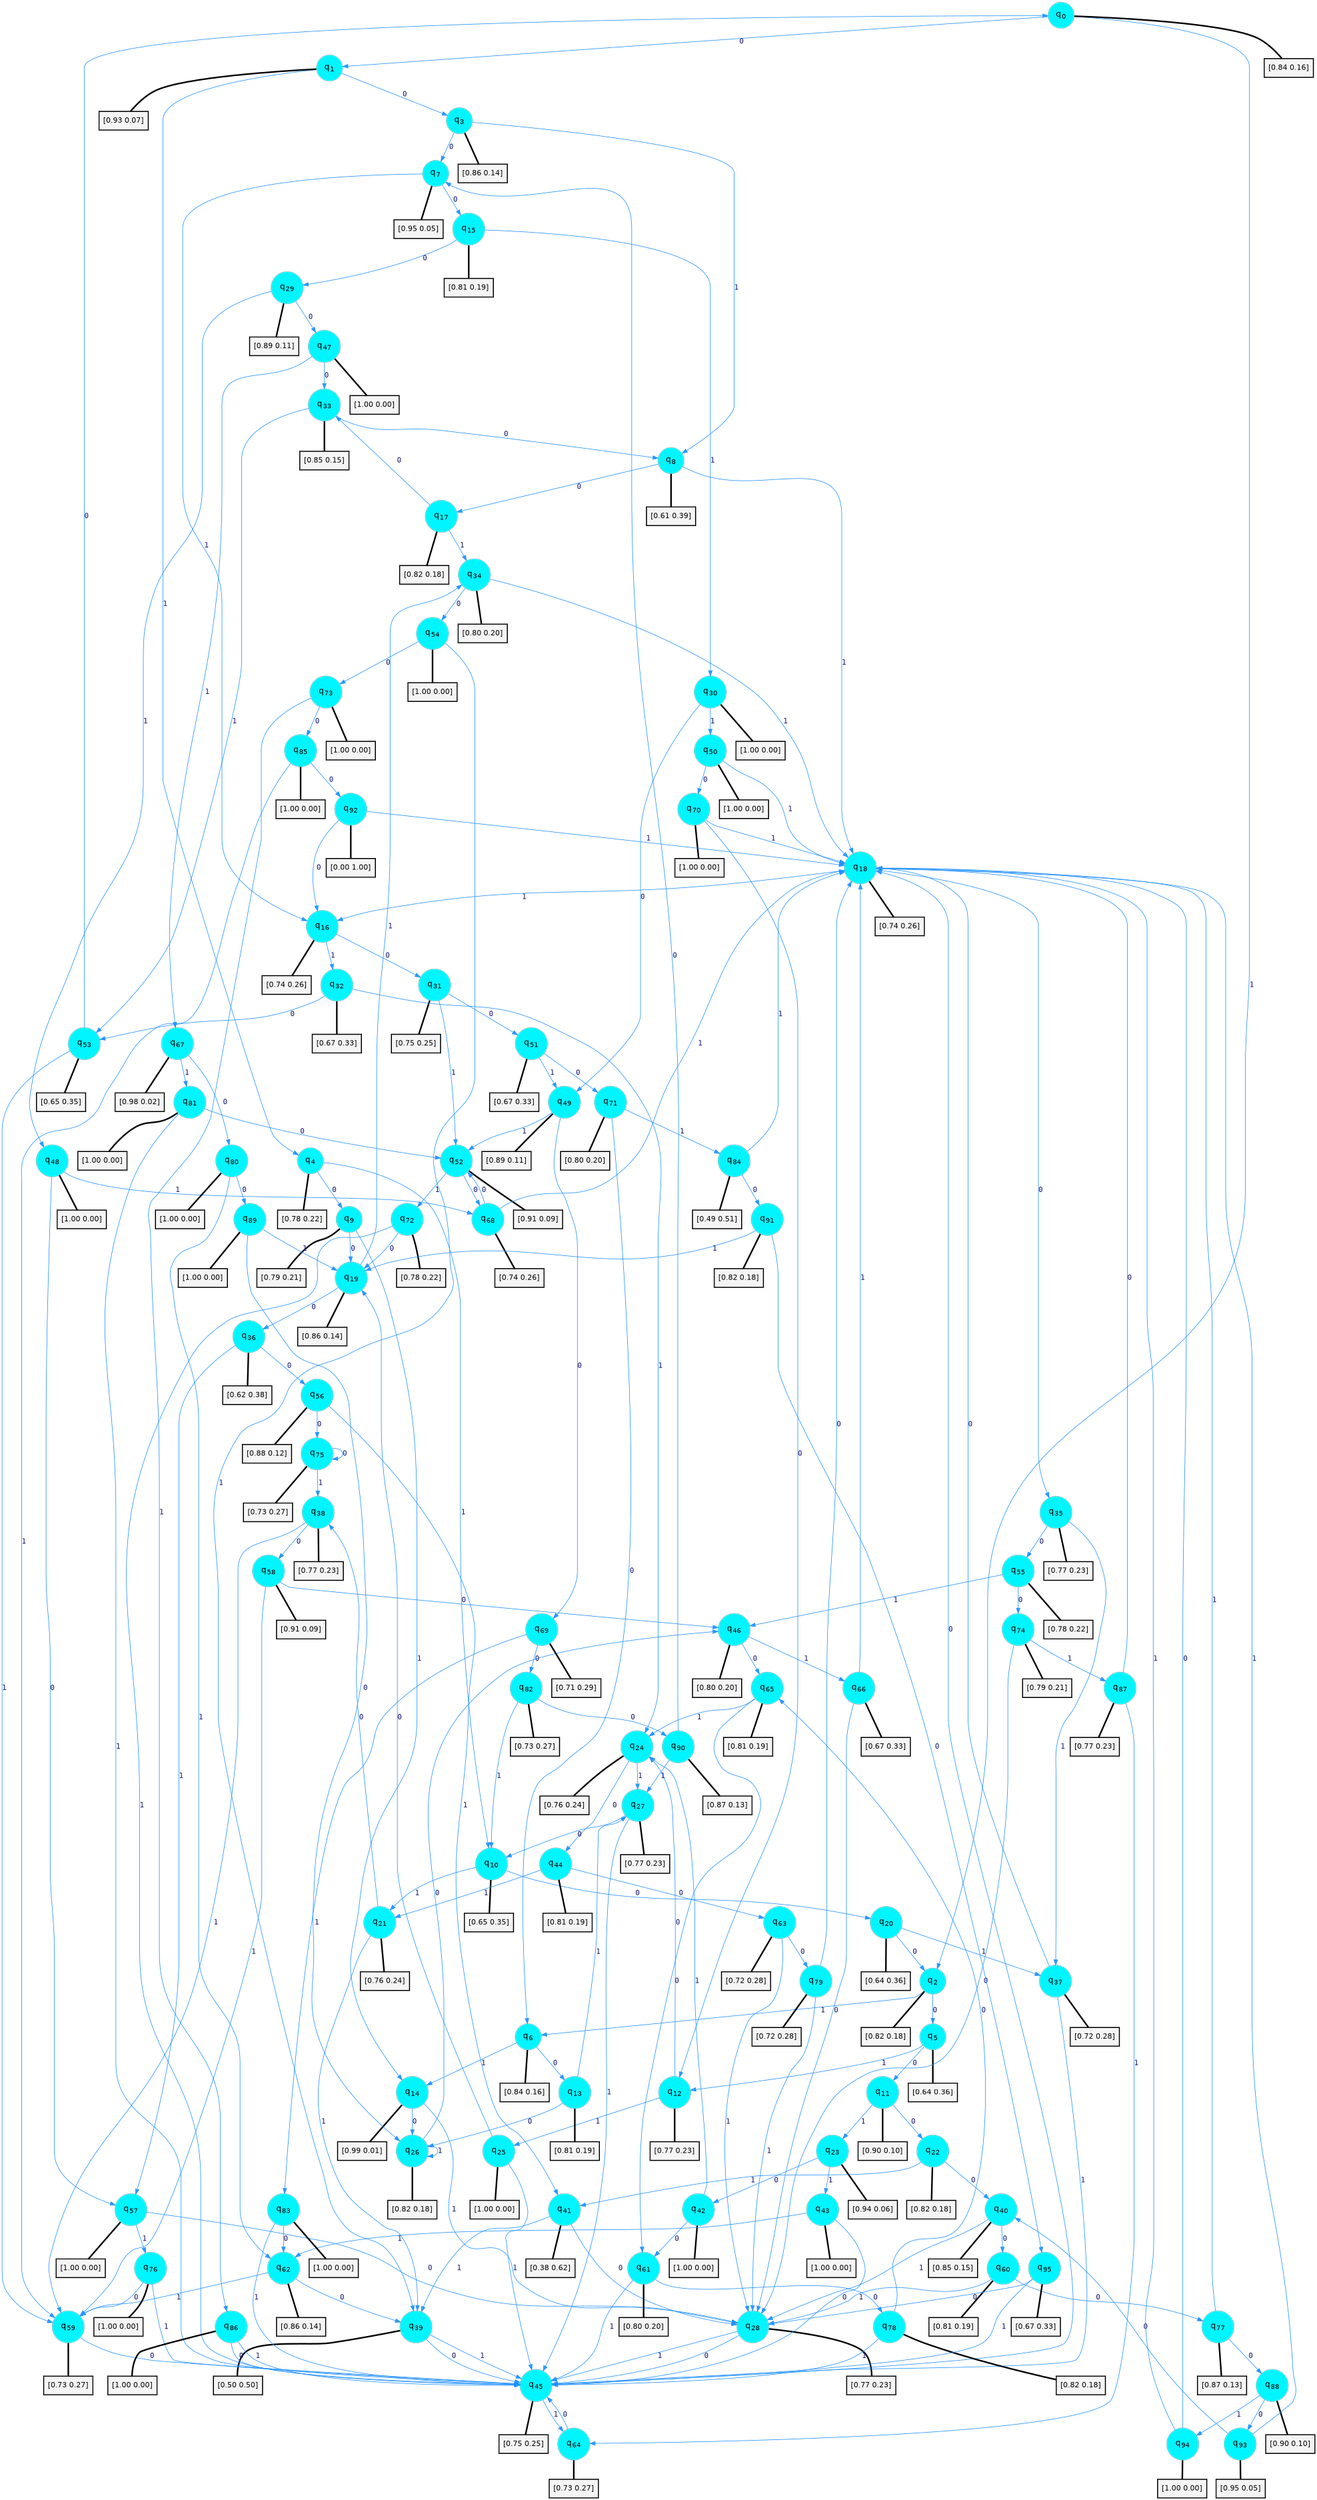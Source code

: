 digraph G {
graph [
bgcolor=transparent, dpi=300, rankdir=TD, size="40,25"];
node [
color=gray, fillcolor=turquoise1, fontcolor=black, fontname=Helvetica, fontsize=16, fontweight=bold, shape=circle, style=filled];
edge [
arrowsize=1, color=dodgerblue1, fontcolor=midnightblue, fontname=courier, fontweight=bold, penwidth=1, style=solid, weight=20];
0[label=<q<SUB>0</SUB>>];
1[label=<q<SUB>1</SUB>>];
2[label=<q<SUB>2</SUB>>];
3[label=<q<SUB>3</SUB>>];
4[label=<q<SUB>4</SUB>>];
5[label=<q<SUB>5</SUB>>];
6[label=<q<SUB>6</SUB>>];
7[label=<q<SUB>7</SUB>>];
8[label=<q<SUB>8</SUB>>];
9[label=<q<SUB>9</SUB>>];
10[label=<q<SUB>10</SUB>>];
11[label=<q<SUB>11</SUB>>];
12[label=<q<SUB>12</SUB>>];
13[label=<q<SUB>13</SUB>>];
14[label=<q<SUB>14</SUB>>];
15[label=<q<SUB>15</SUB>>];
16[label=<q<SUB>16</SUB>>];
17[label=<q<SUB>17</SUB>>];
18[label=<q<SUB>18</SUB>>];
19[label=<q<SUB>19</SUB>>];
20[label=<q<SUB>20</SUB>>];
21[label=<q<SUB>21</SUB>>];
22[label=<q<SUB>22</SUB>>];
23[label=<q<SUB>23</SUB>>];
24[label=<q<SUB>24</SUB>>];
25[label=<q<SUB>25</SUB>>];
26[label=<q<SUB>26</SUB>>];
27[label=<q<SUB>27</SUB>>];
28[label=<q<SUB>28</SUB>>];
29[label=<q<SUB>29</SUB>>];
30[label=<q<SUB>30</SUB>>];
31[label=<q<SUB>31</SUB>>];
32[label=<q<SUB>32</SUB>>];
33[label=<q<SUB>33</SUB>>];
34[label=<q<SUB>34</SUB>>];
35[label=<q<SUB>35</SUB>>];
36[label=<q<SUB>36</SUB>>];
37[label=<q<SUB>37</SUB>>];
38[label=<q<SUB>38</SUB>>];
39[label=<q<SUB>39</SUB>>];
40[label=<q<SUB>40</SUB>>];
41[label=<q<SUB>41</SUB>>];
42[label=<q<SUB>42</SUB>>];
43[label=<q<SUB>43</SUB>>];
44[label=<q<SUB>44</SUB>>];
45[label=<q<SUB>45</SUB>>];
46[label=<q<SUB>46</SUB>>];
47[label=<q<SUB>47</SUB>>];
48[label=<q<SUB>48</SUB>>];
49[label=<q<SUB>49</SUB>>];
50[label=<q<SUB>50</SUB>>];
51[label=<q<SUB>51</SUB>>];
52[label=<q<SUB>52</SUB>>];
53[label=<q<SUB>53</SUB>>];
54[label=<q<SUB>54</SUB>>];
55[label=<q<SUB>55</SUB>>];
56[label=<q<SUB>56</SUB>>];
57[label=<q<SUB>57</SUB>>];
58[label=<q<SUB>58</SUB>>];
59[label=<q<SUB>59</SUB>>];
60[label=<q<SUB>60</SUB>>];
61[label=<q<SUB>61</SUB>>];
62[label=<q<SUB>62</SUB>>];
63[label=<q<SUB>63</SUB>>];
64[label=<q<SUB>64</SUB>>];
65[label=<q<SUB>65</SUB>>];
66[label=<q<SUB>66</SUB>>];
67[label=<q<SUB>67</SUB>>];
68[label=<q<SUB>68</SUB>>];
69[label=<q<SUB>69</SUB>>];
70[label=<q<SUB>70</SUB>>];
71[label=<q<SUB>71</SUB>>];
72[label=<q<SUB>72</SUB>>];
73[label=<q<SUB>73</SUB>>];
74[label=<q<SUB>74</SUB>>];
75[label=<q<SUB>75</SUB>>];
76[label=<q<SUB>76</SUB>>];
77[label=<q<SUB>77</SUB>>];
78[label=<q<SUB>78</SUB>>];
79[label=<q<SUB>79</SUB>>];
80[label=<q<SUB>80</SUB>>];
81[label=<q<SUB>81</SUB>>];
82[label=<q<SUB>82</SUB>>];
83[label=<q<SUB>83</SUB>>];
84[label=<q<SUB>84</SUB>>];
85[label=<q<SUB>85</SUB>>];
86[label=<q<SUB>86</SUB>>];
87[label=<q<SUB>87</SUB>>];
88[label=<q<SUB>88</SUB>>];
89[label=<q<SUB>89</SUB>>];
90[label=<q<SUB>90</SUB>>];
91[label=<q<SUB>91</SUB>>];
92[label=<q<SUB>92</SUB>>];
93[label=<q<SUB>93</SUB>>];
94[label=<q<SUB>94</SUB>>];
95[label=<q<SUB>95</SUB>>];
96[label="[0.84 0.16]", shape=box,fontcolor=black, fontname=Helvetica, fontsize=14, penwidth=2, fillcolor=whitesmoke,color=black];
97[label="[0.93 0.07]", shape=box,fontcolor=black, fontname=Helvetica, fontsize=14, penwidth=2, fillcolor=whitesmoke,color=black];
98[label="[0.82 0.18]", shape=box,fontcolor=black, fontname=Helvetica, fontsize=14, penwidth=2, fillcolor=whitesmoke,color=black];
99[label="[0.86 0.14]", shape=box,fontcolor=black, fontname=Helvetica, fontsize=14, penwidth=2, fillcolor=whitesmoke,color=black];
100[label="[0.78 0.22]", shape=box,fontcolor=black, fontname=Helvetica, fontsize=14, penwidth=2, fillcolor=whitesmoke,color=black];
101[label="[0.64 0.36]", shape=box,fontcolor=black, fontname=Helvetica, fontsize=14, penwidth=2, fillcolor=whitesmoke,color=black];
102[label="[0.84 0.16]", shape=box,fontcolor=black, fontname=Helvetica, fontsize=14, penwidth=2, fillcolor=whitesmoke,color=black];
103[label="[0.95 0.05]", shape=box,fontcolor=black, fontname=Helvetica, fontsize=14, penwidth=2, fillcolor=whitesmoke,color=black];
104[label="[0.61 0.39]", shape=box,fontcolor=black, fontname=Helvetica, fontsize=14, penwidth=2, fillcolor=whitesmoke,color=black];
105[label="[0.79 0.21]", shape=box,fontcolor=black, fontname=Helvetica, fontsize=14, penwidth=2, fillcolor=whitesmoke,color=black];
106[label="[0.65 0.35]", shape=box,fontcolor=black, fontname=Helvetica, fontsize=14, penwidth=2, fillcolor=whitesmoke,color=black];
107[label="[0.90 0.10]", shape=box,fontcolor=black, fontname=Helvetica, fontsize=14, penwidth=2, fillcolor=whitesmoke,color=black];
108[label="[0.77 0.23]", shape=box,fontcolor=black, fontname=Helvetica, fontsize=14, penwidth=2, fillcolor=whitesmoke,color=black];
109[label="[0.81 0.19]", shape=box,fontcolor=black, fontname=Helvetica, fontsize=14, penwidth=2, fillcolor=whitesmoke,color=black];
110[label="[0.99 0.01]", shape=box,fontcolor=black, fontname=Helvetica, fontsize=14, penwidth=2, fillcolor=whitesmoke,color=black];
111[label="[0.81 0.19]", shape=box,fontcolor=black, fontname=Helvetica, fontsize=14, penwidth=2, fillcolor=whitesmoke,color=black];
112[label="[0.74 0.26]", shape=box,fontcolor=black, fontname=Helvetica, fontsize=14, penwidth=2, fillcolor=whitesmoke,color=black];
113[label="[0.82 0.18]", shape=box,fontcolor=black, fontname=Helvetica, fontsize=14, penwidth=2, fillcolor=whitesmoke,color=black];
114[label="[0.74 0.26]", shape=box,fontcolor=black, fontname=Helvetica, fontsize=14, penwidth=2, fillcolor=whitesmoke,color=black];
115[label="[0.86 0.14]", shape=box,fontcolor=black, fontname=Helvetica, fontsize=14, penwidth=2, fillcolor=whitesmoke,color=black];
116[label="[0.64 0.36]", shape=box,fontcolor=black, fontname=Helvetica, fontsize=14, penwidth=2, fillcolor=whitesmoke,color=black];
117[label="[0.76 0.24]", shape=box,fontcolor=black, fontname=Helvetica, fontsize=14, penwidth=2, fillcolor=whitesmoke,color=black];
118[label="[0.82 0.18]", shape=box,fontcolor=black, fontname=Helvetica, fontsize=14, penwidth=2, fillcolor=whitesmoke,color=black];
119[label="[0.94 0.06]", shape=box,fontcolor=black, fontname=Helvetica, fontsize=14, penwidth=2, fillcolor=whitesmoke,color=black];
120[label="[0.76 0.24]", shape=box,fontcolor=black, fontname=Helvetica, fontsize=14, penwidth=2, fillcolor=whitesmoke,color=black];
121[label="[1.00 0.00]", shape=box,fontcolor=black, fontname=Helvetica, fontsize=14, penwidth=2, fillcolor=whitesmoke,color=black];
122[label="[0.82 0.18]", shape=box,fontcolor=black, fontname=Helvetica, fontsize=14, penwidth=2, fillcolor=whitesmoke,color=black];
123[label="[0.77 0.23]", shape=box,fontcolor=black, fontname=Helvetica, fontsize=14, penwidth=2, fillcolor=whitesmoke,color=black];
124[label="[0.77 0.23]", shape=box,fontcolor=black, fontname=Helvetica, fontsize=14, penwidth=2, fillcolor=whitesmoke,color=black];
125[label="[0.89 0.11]", shape=box,fontcolor=black, fontname=Helvetica, fontsize=14, penwidth=2, fillcolor=whitesmoke,color=black];
126[label="[1.00 0.00]", shape=box,fontcolor=black, fontname=Helvetica, fontsize=14, penwidth=2, fillcolor=whitesmoke,color=black];
127[label="[0.75 0.25]", shape=box,fontcolor=black, fontname=Helvetica, fontsize=14, penwidth=2, fillcolor=whitesmoke,color=black];
128[label="[0.67 0.33]", shape=box,fontcolor=black, fontname=Helvetica, fontsize=14, penwidth=2, fillcolor=whitesmoke,color=black];
129[label="[0.85 0.15]", shape=box,fontcolor=black, fontname=Helvetica, fontsize=14, penwidth=2, fillcolor=whitesmoke,color=black];
130[label="[0.80 0.20]", shape=box,fontcolor=black, fontname=Helvetica, fontsize=14, penwidth=2, fillcolor=whitesmoke,color=black];
131[label="[0.77 0.23]", shape=box,fontcolor=black, fontname=Helvetica, fontsize=14, penwidth=2, fillcolor=whitesmoke,color=black];
132[label="[0.62 0.38]", shape=box,fontcolor=black, fontname=Helvetica, fontsize=14, penwidth=2, fillcolor=whitesmoke,color=black];
133[label="[0.72 0.28]", shape=box,fontcolor=black, fontname=Helvetica, fontsize=14, penwidth=2, fillcolor=whitesmoke,color=black];
134[label="[0.77 0.23]", shape=box,fontcolor=black, fontname=Helvetica, fontsize=14, penwidth=2, fillcolor=whitesmoke,color=black];
135[label="[0.50 0.50]", shape=box,fontcolor=black, fontname=Helvetica, fontsize=14, penwidth=2, fillcolor=whitesmoke,color=black];
136[label="[0.85 0.15]", shape=box,fontcolor=black, fontname=Helvetica, fontsize=14, penwidth=2, fillcolor=whitesmoke,color=black];
137[label="[0.38 0.62]", shape=box,fontcolor=black, fontname=Helvetica, fontsize=14, penwidth=2, fillcolor=whitesmoke,color=black];
138[label="[1.00 0.00]", shape=box,fontcolor=black, fontname=Helvetica, fontsize=14, penwidth=2, fillcolor=whitesmoke,color=black];
139[label="[1.00 0.00]", shape=box,fontcolor=black, fontname=Helvetica, fontsize=14, penwidth=2, fillcolor=whitesmoke,color=black];
140[label="[0.81 0.19]", shape=box,fontcolor=black, fontname=Helvetica, fontsize=14, penwidth=2, fillcolor=whitesmoke,color=black];
141[label="[0.75 0.25]", shape=box,fontcolor=black, fontname=Helvetica, fontsize=14, penwidth=2, fillcolor=whitesmoke,color=black];
142[label="[0.80 0.20]", shape=box,fontcolor=black, fontname=Helvetica, fontsize=14, penwidth=2, fillcolor=whitesmoke,color=black];
143[label="[1.00 0.00]", shape=box,fontcolor=black, fontname=Helvetica, fontsize=14, penwidth=2, fillcolor=whitesmoke,color=black];
144[label="[1.00 0.00]", shape=box,fontcolor=black, fontname=Helvetica, fontsize=14, penwidth=2, fillcolor=whitesmoke,color=black];
145[label="[0.89 0.11]", shape=box,fontcolor=black, fontname=Helvetica, fontsize=14, penwidth=2, fillcolor=whitesmoke,color=black];
146[label="[1.00 0.00]", shape=box,fontcolor=black, fontname=Helvetica, fontsize=14, penwidth=2, fillcolor=whitesmoke,color=black];
147[label="[0.67 0.33]", shape=box,fontcolor=black, fontname=Helvetica, fontsize=14, penwidth=2, fillcolor=whitesmoke,color=black];
148[label="[0.91 0.09]", shape=box,fontcolor=black, fontname=Helvetica, fontsize=14, penwidth=2, fillcolor=whitesmoke,color=black];
149[label="[0.65 0.35]", shape=box,fontcolor=black, fontname=Helvetica, fontsize=14, penwidth=2, fillcolor=whitesmoke,color=black];
150[label="[1.00 0.00]", shape=box,fontcolor=black, fontname=Helvetica, fontsize=14, penwidth=2, fillcolor=whitesmoke,color=black];
151[label="[0.78 0.22]", shape=box,fontcolor=black, fontname=Helvetica, fontsize=14, penwidth=2, fillcolor=whitesmoke,color=black];
152[label="[0.88 0.12]", shape=box,fontcolor=black, fontname=Helvetica, fontsize=14, penwidth=2, fillcolor=whitesmoke,color=black];
153[label="[1.00 0.00]", shape=box,fontcolor=black, fontname=Helvetica, fontsize=14, penwidth=2, fillcolor=whitesmoke,color=black];
154[label="[0.91 0.09]", shape=box,fontcolor=black, fontname=Helvetica, fontsize=14, penwidth=2, fillcolor=whitesmoke,color=black];
155[label="[0.73 0.27]", shape=box,fontcolor=black, fontname=Helvetica, fontsize=14, penwidth=2, fillcolor=whitesmoke,color=black];
156[label="[0.81 0.19]", shape=box,fontcolor=black, fontname=Helvetica, fontsize=14, penwidth=2, fillcolor=whitesmoke,color=black];
157[label="[0.80 0.20]", shape=box,fontcolor=black, fontname=Helvetica, fontsize=14, penwidth=2, fillcolor=whitesmoke,color=black];
158[label="[0.86 0.14]", shape=box,fontcolor=black, fontname=Helvetica, fontsize=14, penwidth=2, fillcolor=whitesmoke,color=black];
159[label="[0.72 0.28]", shape=box,fontcolor=black, fontname=Helvetica, fontsize=14, penwidth=2, fillcolor=whitesmoke,color=black];
160[label="[0.73 0.27]", shape=box,fontcolor=black, fontname=Helvetica, fontsize=14, penwidth=2, fillcolor=whitesmoke,color=black];
161[label="[0.81 0.19]", shape=box,fontcolor=black, fontname=Helvetica, fontsize=14, penwidth=2, fillcolor=whitesmoke,color=black];
162[label="[0.67 0.33]", shape=box,fontcolor=black, fontname=Helvetica, fontsize=14, penwidth=2, fillcolor=whitesmoke,color=black];
163[label="[0.98 0.02]", shape=box,fontcolor=black, fontname=Helvetica, fontsize=14, penwidth=2, fillcolor=whitesmoke,color=black];
164[label="[0.74 0.26]", shape=box,fontcolor=black, fontname=Helvetica, fontsize=14, penwidth=2, fillcolor=whitesmoke,color=black];
165[label="[0.71 0.29]", shape=box,fontcolor=black, fontname=Helvetica, fontsize=14, penwidth=2, fillcolor=whitesmoke,color=black];
166[label="[1.00 0.00]", shape=box,fontcolor=black, fontname=Helvetica, fontsize=14, penwidth=2, fillcolor=whitesmoke,color=black];
167[label="[0.80 0.20]", shape=box,fontcolor=black, fontname=Helvetica, fontsize=14, penwidth=2, fillcolor=whitesmoke,color=black];
168[label="[0.78 0.22]", shape=box,fontcolor=black, fontname=Helvetica, fontsize=14, penwidth=2, fillcolor=whitesmoke,color=black];
169[label="[1.00 0.00]", shape=box,fontcolor=black, fontname=Helvetica, fontsize=14, penwidth=2, fillcolor=whitesmoke,color=black];
170[label="[0.79 0.21]", shape=box,fontcolor=black, fontname=Helvetica, fontsize=14, penwidth=2, fillcolor=whitesmoke,color=black];
171[label="[0.73 0.27]", shape=box,fontcolor=black, fontname=Helvetica, fontsize=14, penwidth=2, fillcolor=whitesmoke,color=black];
172[label="[1.00 0.00]", shape=box,fontcolor=black, fontname=Helvetica, fontsize=14, penwidth=2, fillcolor=whitesmoke,color=black];
173[label="[0.87 0.13]", shape=box,fontcolor=black, fontname=Helvetica, fontsize=14, penwidth=2, fillcolor=whitesmoke,color=black];
174[label="[0.82 0.18]", shape=box,fontcolor=black, fontname=Helvetica, fontsize=14, penwidth=2, fillcolor=whitesmoke,color=black];
175[label="[0.72 0.28]", shape=box,fontcolor=black, fontname=Helvetica, fontsize=14, penwidth=2, fillcolor=whitesmoke,color=black];
176[label="[1.00 0.00]", shape=box,fontcolor=black, fontname=Helvetica, fontsize=14, penwidth=2, fillcolor=whitesmoke,color=black];
177[label="[1.00 0.00]", shape=box,fontcolor=black, fontname=Helvetica, fontsize=14, penwidth=2, fillcolor=whitesmoke,color=black];
178[label="[0.73 0.27]", shape=box,fontcolor=black, fontname=Helvetica, fontsize=14, penwidth=2, fillcolor=whitesmoke,color=black];
179[label="[1.00 0.00]", shape=box,fontcolor=black, fontname=Helvetica, fontsize=14, penwidth=2, fillcolor=whitesmoke,color=black];
180[label="[0.49 0.51]", shape=box,fontcolor=black, fontname=Helvetica, fontsize=14, penwidth=2, fillcolor=whitesmoke,color=black];
181[label="[1.00 0.00]", shape=box,fontcolor=black, fontname=Helvetica, fontsize=14, penwidth=2, fillcolor=whitesmoke,color=black];
182[label="[1.00 0.00]", shape=box,fontcolor=black, fontname=Helvetica, fontsize=14, penwidth=2, fillcolor=whitesmoke,color=black];
183[label="[0.77 0.23]", shape=box,fontcolor=black, fontname=Helvetica, fontsize=14, penwidth=2, fillcolor=whitesmoke,color=black];
184[label="[0.90 0.10]", shape=box,fontcolor=black, fontname=Helvetica, fontsize=14, penwidth=2, fillcolor=whitesmoke,color=black];
185[label="[1.00 0.00]", shape=box,fontcolor=black, fontname=Helvetica, fontsize=14, penwidth=2, fillcolor=whitesmoke,color=black];
186[label="[0.87 0.13]", shape=box,fontcolor=black, fontname=Helvetica, fontsize=14, penwidth=2, fillcolor=whitesmoke,color=black];
187[label="[0.82 0.18]", shape=box,fontcolor=black, fontname=Helvetica, fontsize=14, penwidth=2, fillcolor=whitesmoke,color=black];
188[label="[0.00 1.00]", shape=box,fontcolor=black, fontname=Helvetica, fontsize=14, penwidth=2, fillcolor=whitesmoke,color=black];
189[label="[0.95 0.05]", shape=box,fontcolor=black, fontname=Helvetica, fontsize=14, penwidth=2, fillcolor=whitesmoke,color=black];
190[label="[1.00 0.00]", shape=box,fontcolor=black, fontname=Helvetica, fontsize=14, penwidth=2, fillcolor=whitesmoke,color=black];
191[label="[0.67 0.33]", shape=box,fontcolor=black, fontname=Helvetica, fontsize=14, penwidth=2, fillcolor=whitesmoke,color=black];
0->1 [label=0];
0->2 [label=1];
0->96 [arrowhead=none, penwidth=3,color=black];
1->3 [label=0];
1->4 [label=1];
1->97 [arrowhead=none, penwidth=3,color=black];
2->5 [label=0];
2->6 [label=1];
2->98 [arrowhead=none, penwidth=3,color=black];
3->7 [label=0];
3->8 [label=1];
3->99 [arrowhead=none, penwidth=3,color=black];
4->9 [label=0];
4->10 [label=1];
4->100 [arrowhead=none, penwidth=3,color=black];
5->11 [label=0];
5->12 [label=1];
5->101 [arrowhead=none, penwidth=3,color=black];
6->13 [label=0];
6->14 [label=1];
6->102 [arrowhead=none, penwidth=3,color=black];
7->15 [label=0];
7->16 [label=1];
7->103 [arrowhead=none, penwidth=3,color=black];
8->17 [label=0];
8->18 [label=1];
8->104 [arrowhead=none, penwidth=3,color=black];
9->19 [label=0];
9->14 [label=1];
9->105 [arrowhead=none, penwidth=3,color=black];
10->20 [label=0];
10->21 [label=1];
10->106 [arrowhead=none, penwidth=3,color=black];
11->22 [label=0];
11->23 [label=1];
11->107 [arrowhead=none, penwidth=3,color=black];
12->24 [label=0];
12->25 [label=1];
12->108 [arrowhead=none, penwidth=3,color=black];
13->26 [label=0];
13->27 [label=1];
13->109 [arrowhead=none, penwidth=3,color=black];
14->26 [label=0];
14->28 [label=1];
14->110 [arrowhead=none, penwidth=3,color=black];
15->29 [label=0];
15->30 [label=1];
15->111 [arrowhead=none, penwidth=3,color=black];
16->31 [label=0];
16->32 [label=1];
16->112 [arrowhead=none, penwidth=3,color=black];
17->33 [label=0];
17->34 [label=1];
17->113 [arrowhead=none, penwidth=3,color=black];
18->35 [label=0];
18->16 [label=1];
18->114 [arrowhead=none, penwidth=3,color=black];
19->36 [label=0];
19->34 [label=1];
19->115 [arrowhead=none, penwidth=3,color=black];
20->2 [label=0];
20->37 [label=1];
20->116 [arrowhead=none, penwidth=3,color=black];
21->38 [label=0];
21->39 [label=1];
21->117 [arrowhead=none, penwidth=3,color=black];
22->40 [label=0];
22->41 [label=1];
22->118 [arrowhead=none, penwidth=3,color=black];
23->42 [label=0];
23->43 [label=1];
23->119 [arrowhead=none, penwidth=3,color=black];
24->44 [label=0];
24->27 [label=1];
24->120 [arrowhead=none, penwidth=3,color=black];
25->19 [label=0];
25->45 [label=1];
25->121 [arrowhead=none, penwidth=3,color=black];
26->46 [label=0];
26->26 [label=1];
26->122 [arrowhead=none, penwidth=3,color=black];
27->10 [label=0];
27->45 [label=1];
27->123 [arrowhead=none, penwidth=3,color=black];
28->45 [label=0];
28->45 [label=1];
28->124 [arrowhead=none, penwidth=3,color=black];
29->47 [label=0];
29->48 [label=1];
29->125 [arrowhead=none, penwidth=3,color=black];
30->49 [label=0];
30->50 [label=1];
30->126 [arrowhead=none, penwidth=3,color=black];
31->51 [label=0];
31->52 [label=1];
31->127 [arrowhead=none, penwidth=3,color=black];
32->53 [label=0];
32->24 [label=1];
32->128 [arrowhead=none, penwidth=3,color=black];
33->8 [label=0];
33->53 [label=1];
33->129 [arrowhead=none, penwidth=3,color=black];
34->54 [label=0];
34->18 [label=1];
34->130 [arrowhead=none, penwidth=3,color=black];
35->55 [label=0];
35->37 [label=1];
35->131 [arrowhead=none, penwidth=3,color=black];
36->56 [label=0];
36->57 [label=1];
36->132 [arrowhead=none, penwidth=3,color=black];
37->18 [label=0];
37->45 [label=1];
37->133 [arrowhead=none, penwidth=3,color=black];
38->58 [label=0];
38->59 [label=1];
38->134 [arrowhead=none, penwidth=3,color=black];
39->45 [label=0];
39->45 [label=1];
39->135 [arrowhead=none, penwidth=3,color=black];
40->60 [label=0];
40->28 [label=1];
40->136 [arrowhead=none, penwidth=3,color=black];
41->28 [label=0];
41->39 [label=1];
41->137 [arrowhead=none, penwidth=3,color=black];
42->61 [label=0];
42->24 [label=1];
42->138 [arrowhead=none, penwidth=3,color=black];
43->45 [label=0];
43->62 [label=1];
43->139 [arrowhead=none, penwidth=3,color=black];
44->63 [label=0];
44->21 [label=1];
44->140 [arrowhead=none, penwidth=3,color=black];
45->18 [label=0];
45->64 [label=1];
45->141 [arrowhead=none, penwidth=3,color=black];
46->65 [label=0];
46->66 [label=1];
46->142 [arrowhead=none, penwidth=3,color=black];
47->33 [label=0];
47->67 [label=1];
47->143 [arrowhead=none, penwidth=3,color=black];
48->57 [label=0];
48->68 [label=1];
48->144 [arrowhead=none, penwidth=3,color=black];
49->69 [label=0];
49->52 [label=1];
49->145 [arrowhead=none, penwidth=3,color=black];
50->70 [label=0];
50->18 [label=1];
50->146 [arrowhead=none, penwidth=3,color=black];
51->71 [label=0];
51->49 [label=1];
51->147 [arrowhead=none, penwidth=3,color=black];
52->68 [label=0];
52->72 [label=1];
52->148 [arrowhead=none, penwidth=3,color=black];
53->0 [label=0];
53->59 [label=1];
53->149 [arrowhead=none, penwidth=3,color=black];
54->73 [label=0];
54->39 [label=1];
54->150 [arrowhead=none, penwidth=3,color=black];
55->74 [label=0];
55->46 [label=1];
55->151 [arrowhead=none, penwidth=3,color=black];
56->75 [label=0];
56->41 [label=1];
56->152 [arrowhead=none, penwidth=3,color=black];
57->28 [label=0];
57->76 [label=1];
57->153 [arrowhead=none, penwidth=3,color=black];
58->46 [label=0];
58->59 [label=1];
58->154 [arrowhead=none, penwidth=3,color=black];
59->45 [label=0];
59->155 [arrowhead=none, penwidth=3,color=black];
60->77 [label=0];
60->28 [label=1];
60->156 [arrowhead=none, penwidth=3,color=black];
61->78 [label=0];
61->45 [label=1];
61->157 [arrowhead=none, penwidth=3,color=black];
62->39 [label=0];
62->59 [label=1];
62->158 [arrowhead=none, penwidth=3,color=black];
63->79 [label=0];
63->28 [label=1];
63->159 [arrowhead=none, penwidth=3,color=black];
64->45 [label=0];
64->160 [arrowhead=none, penwidth=3,color=black];
65->61 [label=0];
65->24 [label=1];
65->161 [arrowhead=none, penwidth=3,color=black];
66->28 [label=0];
66->18 [label=1];
66->162 [arrowhead=none, penwidth=3,color=black];
67->80 [label=0];
67->81 [label=1];
67->163 [arrowhead=none, penwidth=3,color=black];
68->52 [label=0];
68->18 [label=1];
68->164 [arrowhead=none, penwidth=3,color=black];
69->82 [label=0];
69->83 [label=1];
69->165 [arrowhead=none, penwidth=3,color=black];
70->12 [label=0];
70->18 [label=1];
70->166 [arrowhead=none, penwidth=3,color=black];
71->6 [label=0];
71->84 [label=1];
71->167 [arrowhead=none, penwidth=3,color=black];
72->19 [label=0];
72->45 [label=1];
72->168 [arrowhead=none, penwidth=3,color=black];
73->85 [label=0];
73->86 [label=1];
73->169 [arrowhead=none, penwidth=3,color=black];
74->28 [label=0];
74->87 [label=1];
74->170 [arrowhead=none, penwidth=3,color=black];
75->75 [label=0];
75->38 [label=1];
75->171 [arrowhead=none, penwidth=3,color=black];
76->59 [label=0];
76->45 [label=1];
76->172 [arrowhead=none, penwidth=3,color=black];
77->88 [label=0];
77->18 [label=1];
77->173 [arrowhead=none, penwidth=3,color=black];
78->65 [label=0];
78->45 [label=1];
78->174 [arrowhead=none, penwidth=3,color=black];
79->18 [label=0];
79->28 [label=1];
79->175 [arrowhead=none, penwidth=3,color=black];
80->89 [label=0];
80->62 [label=1];
80->176 [arrowhead=none, penwidth=3,color=black];
81->52 [label=0];
81->45 [label=1];
81->177 [arrowhead=none, penwidth=3,color=black];
82->90 [label=0];
82->10 [label=1];
82->178 [arrowhead=none, penwidth=3,color=black];
83->62 [label=0];
83->45 [label=1];
83->179 [arrowhead=none, penwidth=3,color=black];
84->91 [label=0];
84->18 [label=1];
84->180 [arrowhead=none, penwidth=3,color=black];
85->92 [label=0];
85->59 [label=1];
85->181 [arrowhead=none, penwidth=3,color=black];
86->45 [label=0];
86->45 [label=1];
86->182 [arrowhead=none, penwidth=3,color=black];
87->18 [label=0];
87->64 [label=1];
87->183 [arrowhead=none, penwidth=3,color=black];
88->93 [label=0];
88->94 [label=1];
88->184 [arrowhead=none, penwidth=3,color=black];
89->26 [label=0];
89->19 [label=1];
89->185 [arrowhead=none, penwidth=3,color=black];
90->7 [label=0];
90->27 [label=1];
90->186 [arrowhead=none, penwidth=3,color=black];
91->95 [label=0];
91->19 [label=1];
91->187 [arrowhead=none, penwidth=3,color=black];
92->16 [label=0];
92->18 [label=1];
92->188 [arrowhead=none, penwidth=3,color=black];
93->40 [label=0];
93->18 [label=1];
93->189 [arrowhead=none, penwidth=3,color=black];
94->18 [label=0];
94->18 [label=1];
94->190 [arrowhead=none, penwidth=3,color=black];
95->28 [label=0];
95->45 [label=1];
95->191 [arrowhead=none, penwidth=3,color=black];
}
